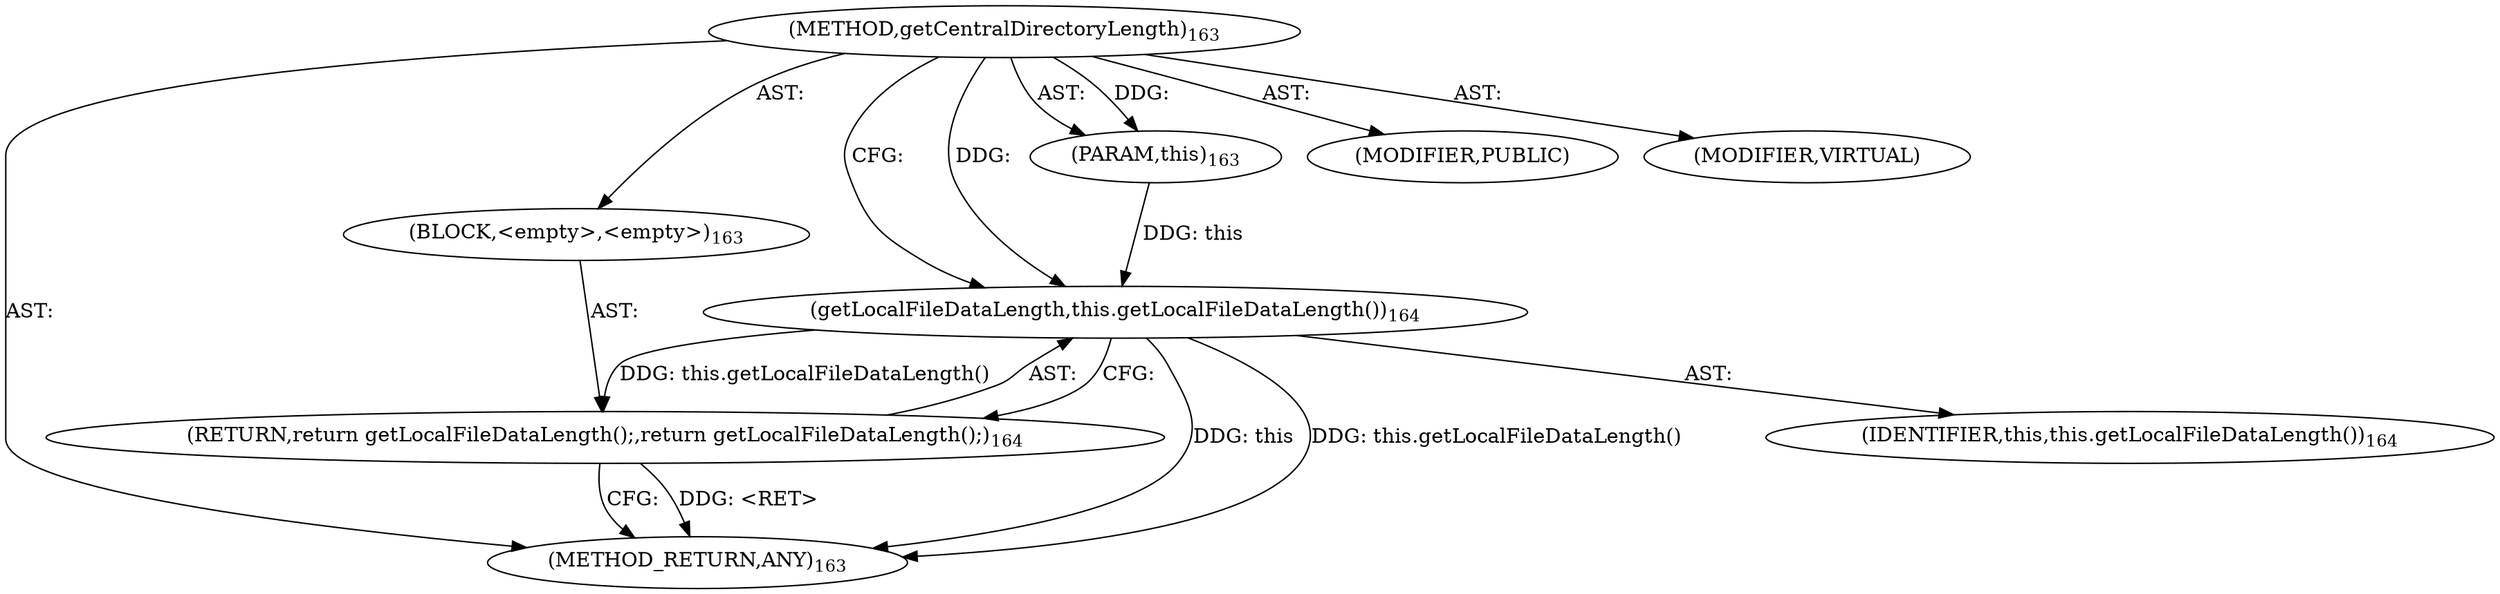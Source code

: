 digraph "getCentralDirectoryLength" {  
"111669149699" [label = <(METHOD,getCentralDirectoryLength)<SUB>163</SUB>> ]
"115964116993" [label = <(PARAM,this)<SUB>163</SUB>> ]
"25769803780" [label = <(BLOCK,&lt;empty&gt;,&lt;empty&gt;)<SUB>163</SUB>> ]
"146028888066" [label = <(RETURN,return getLocalFileDataLength();,return getLocalFileDataLength();)<SUB>164</SUB>> ]
"30064771099" [label = <(getLocalFileDataLength,this.getLocalFileDataLength())<SUB>164</SUB>> ]
"68719476737" [label = <(IDENTIFIER,this,this.getLocalFileDataLength())<SUB>164</SUB>> ]
"133143986190" [label = <(MODIFIER,PUBLIC)> ]
"133143986191" [label = <(MODIFIER,VIRTUAL)> ]
"128849018883" [label = <(METHOD_RETURN,ANY)<SUB>163</SUB>> ]
  "111669149699" -> "115964116993"  [ label = "AST: "] 
  "111669149699" -> "25769803780"  [ label = "AST: "] 
  "111669149699" -> "133143986190"  [ label = "AST: "] 
  "111669149699" -> "133143986191"  [ label = "AST: "] 
  "111669149699" -> "128849018883"  [ label = "AST: "] 
  "25769803780" -> "146028888066"  [ label = "AST: "] 
  "146028888066" -> "30064771099"  [ label = "AST: "] 
  "30064771099" -> "68719476737"  [ label = "AST: "] 
  "146028888066" -> "128849018883"  [ label = "CFG: "] 
  "30064771099" -> "146028888066"  [ label = "CFG: "] 
  "111669149699" -> "30064771099"  [ label = "CFG: "] 
  "146028888066" -> "128849018883"  [ label = "DDG: &lt;RET&gt;"] 
  "30064771099" -> "128849018883"  [ label = "DDG: this"] 
  "30064771099" -> "128849018883"  [ label = "DDG: this.getLocalFileDataLength()"] 
  "111669149699" -> "115964116993"  [ label = "DDG: "] 
  "30064771099" -> "146028888066"  [ label = "DDG: this.getLocalFileDataLength()"] 
  "115964116993" -> "30064771099"  [ label = "DDG: this"] 
  "111669149699" -> "30064771099"  [ label = "DDG: "] 
}
